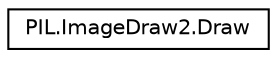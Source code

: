 digraph "Graphical Class Hierarchy"
{
 // LATEX_PDF_SIZE
  edge [fontname="Helvetica",fontsize="10",labelfontname="Helvetica",labelfontsize="10"];
  node [fontname="Helvetica",fontsize="10",shape=record];
  rankdir="LR";
  Node0 [label="PIL.ImageDraw2.Draw",height=0.2,width=0.4,color="black", fillcolor="white", style="filled",URL="$classPIL_1_1ImageDraw2_1_1Draw.html",tooltip=" "];
}
